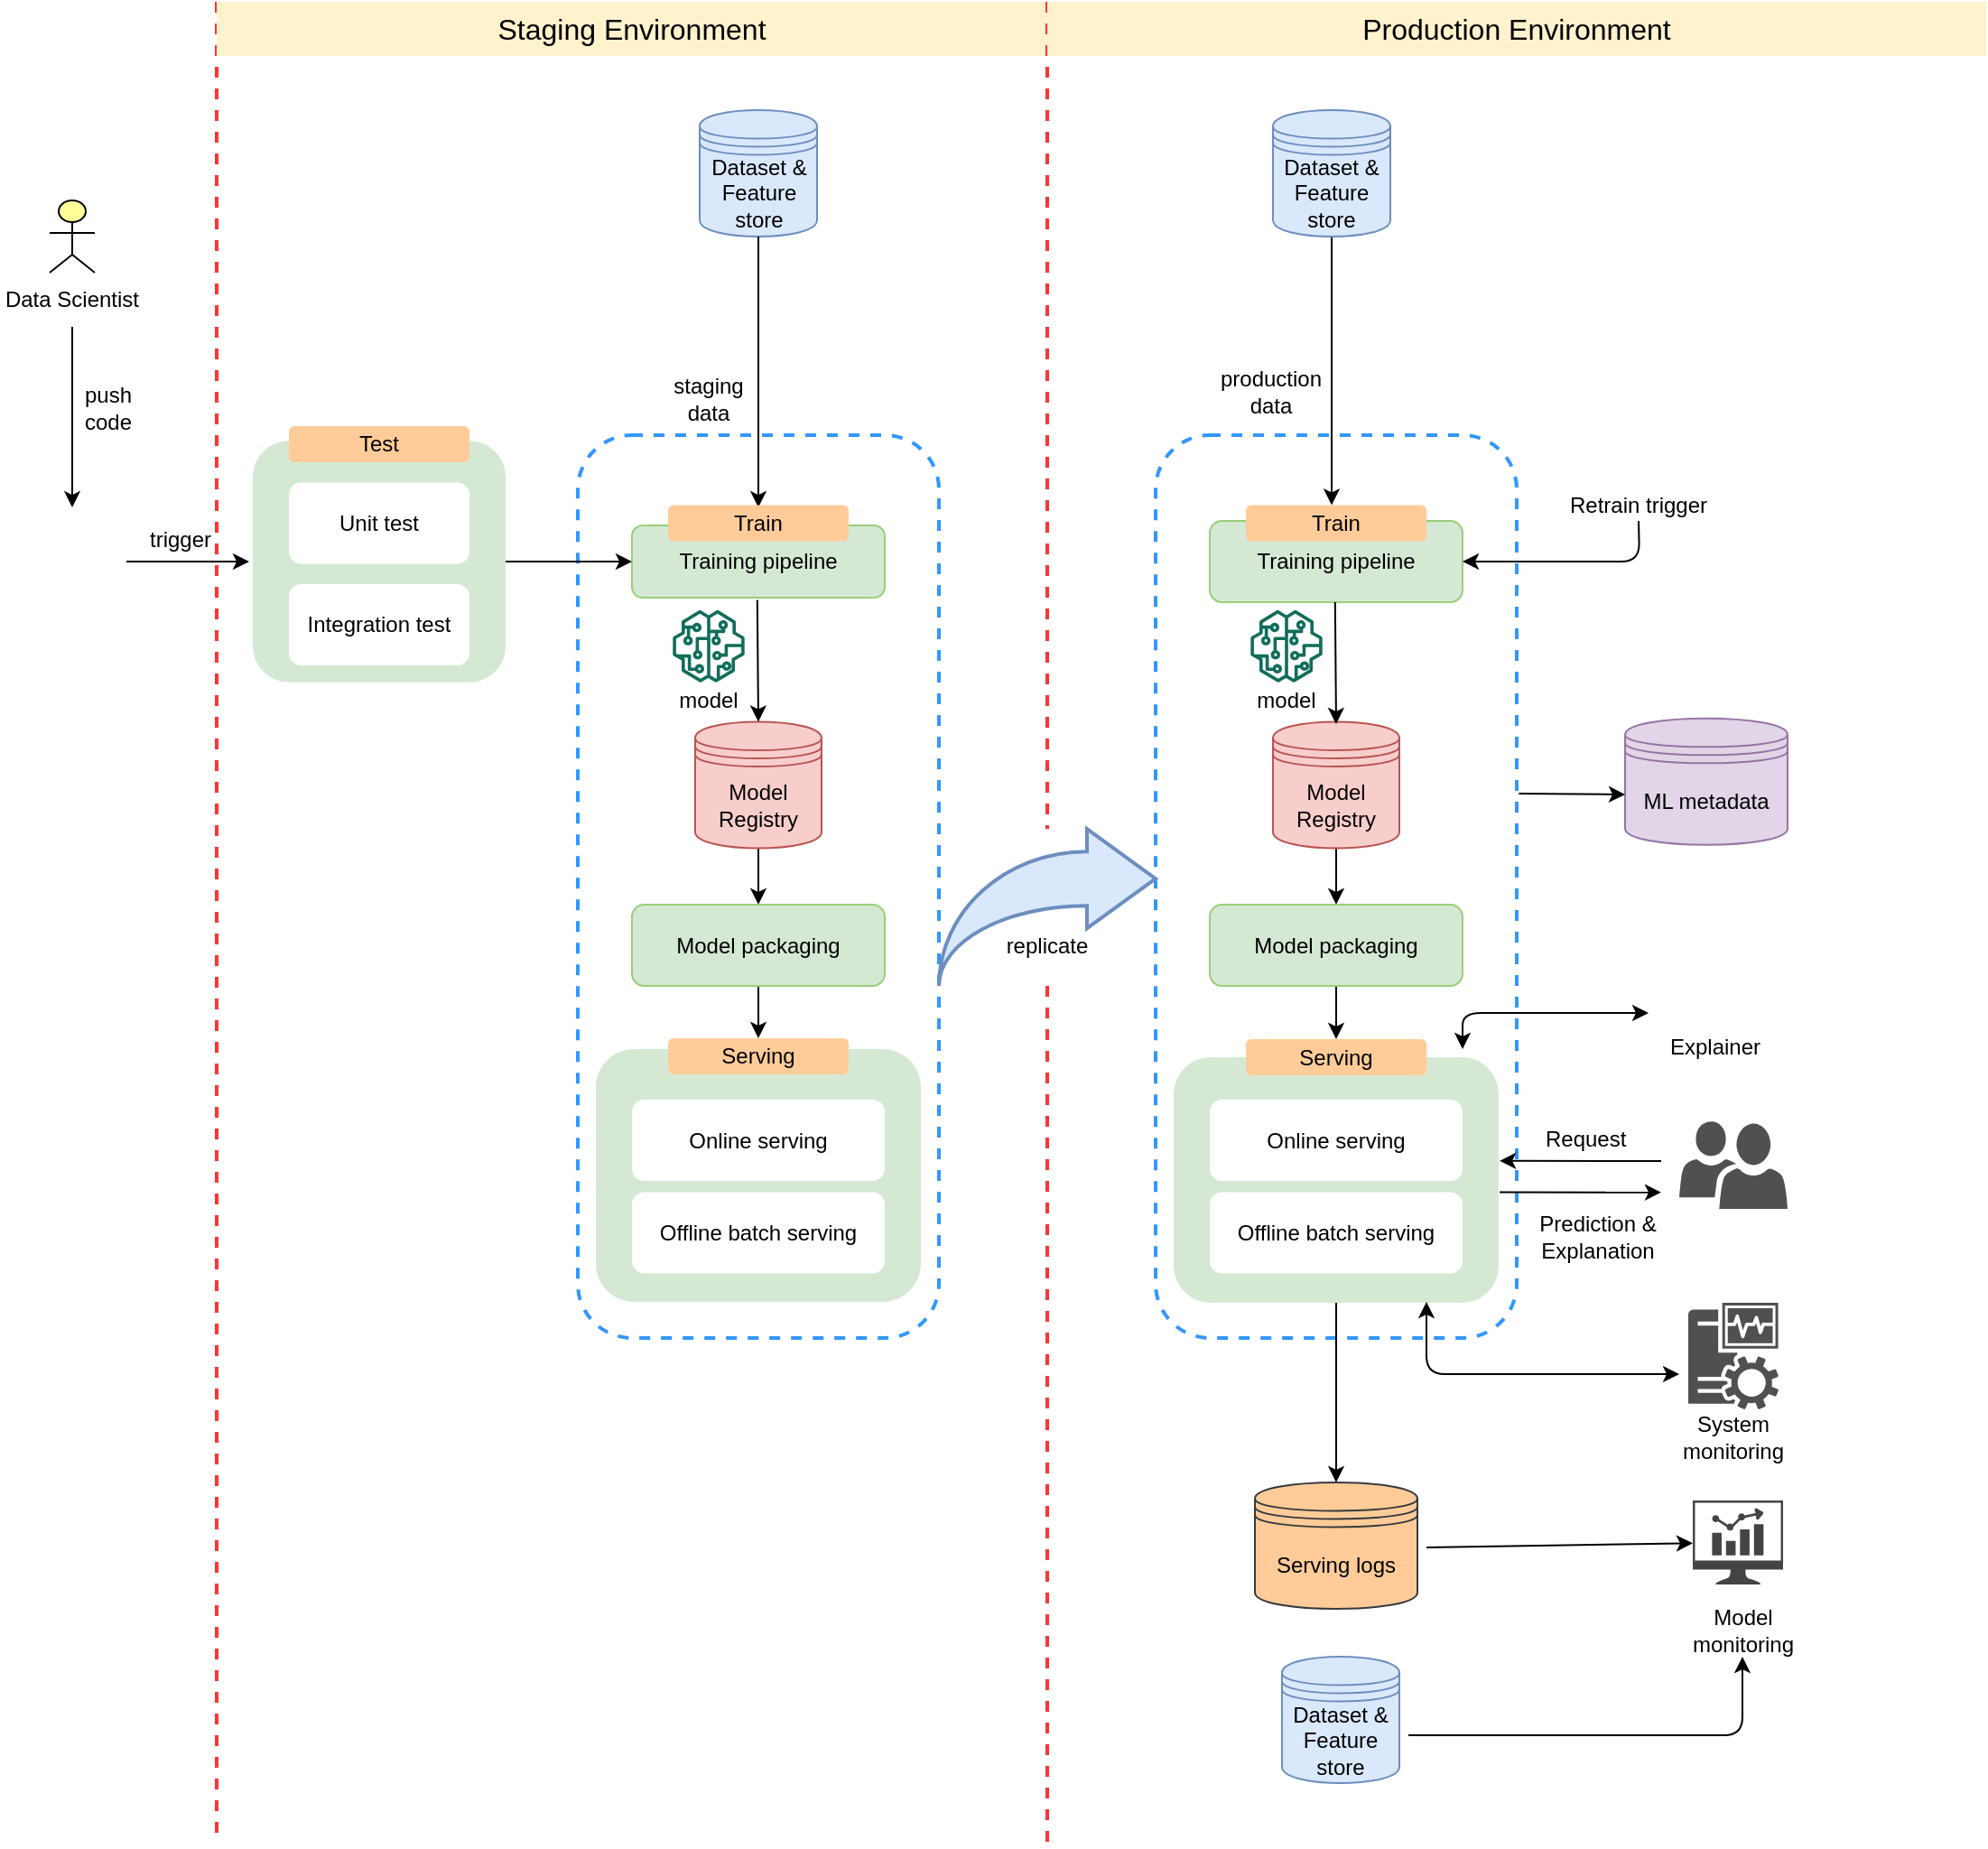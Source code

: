 <mxfile version="14.9.3" type="device"><diagram id="_pxjbHoorREBzyEqyZ7R" name="Page-1"><mxGraphModel dx="1351" dy="2046" grid="1" gridSize="10" guides="1" tooltips="1" connect="1" arrows="1" fold="1" page="1" pageScale="1" pageWidth="827" pageHeight="1169" math="0" shadow="0"><root><mxCell id="0"/><mxCell id="1" parent="0"/><mxCell id="KXdVDZZWJTgFGW0lLLbx-87" value="" style="rounded=1;whiteSpace=wrap;html=1;fillColor=none;dashed=1;strokeColor=#3297FC;strokeWidth=2;" parent="1" vertex="1"><mxGeometry x="540" y="240" width="200" height="500" as="geometry"/></mxCell><mxCell id="KXdVDZZWJTgFGW0lLLbx-3" value="Dataset &amp;amp; Feature store" style="shape=datastore;whiteSpace=wrap;html=1;fillColor=#dae8fc;strokeColor=#6c8ebf;" parent="1" vertex="1"><mxGeometry x="607.5" y="60" width="65" height="70" as="geometry"/></mxCell><mxCell id="KXdVDZZWJTgFGW0lLLbx-6" value="" style="shape=image;html=1;verticalAlign=top;verticalLabelPosition=bottom;labelBackgroundColor=#ffffff;imageAspect=0;aspect=fixed;image=https://cdn4.iconfinder.com/data/icons/logos-and-brands/512/144_Gitlab_logo_logos-128.png" parent="1" vertex="1"><mxGeometry x="230" y="280.01" width="60" height="60" as="geometry"/></mxCell><mxCell id="KXdVDZZWJTgFGW0lLLbx-8" value="" style="html=1;outlineConnect=0;whiteSpace=wrap;fillColor=#ffff99;verticalLabelPosition=bottom;verticalAlign=top;align=center;shape=mxgraph.archimate3.actor;" parent="1" vertex="1"><mxGeometry x="247.5" y="110" width="25" height="40" as="geometry"/></mxCell><mxCell id="KXdVDZZWJTgFGW0lLLbx-9" value="" style="endArrow=classic;html=1;entryX=0.5;entryY=0;entryDx=0;entryDy=0;" parent="1" target="KXdVDZZWJTgFGW0lLLbx-6" edge="1"><mxGeometry width="50" height="50" relative="1" as="geometry"><mxPoint x="260" y="180" as="sourcePoint"/><mxPoint x="230" y="320" as="targetPoint"/></mxGeometry></mxCell><mxCell id="KXdVDZZWJTgFGW0lLLbx-10" value="Data Scientist" style="text;html=1;strokeColor=none;fillColor=none;align=center;verticalAlign=middle;whiteSpace=wrap;rounded=0;" parent="1" vertex="1"><mxGeometry x="220" y="155" width="80" height="20" as="geometry"/></mxCell><mxCell id="KXdVDZZWJTgFGW0lLLbx-11" value="push code" style="text;html=1;strokeColor=none;fillColor=none;align=center;verticalAlign=middle;whiteSpace=wrap;rounded=0;" parent="1" vertex="1"><mxGeometry x="260" y="210" width="40" height="30" as="geometry"/></mxCell><mxCell id="KXdVDZZWJTgFGW0lLLbx-14" value="" style="endArrow=classic;html=1;exitX=1;exitY=0.5;exitDx=0;exitDy=0;" parent="1" source="KXdVDZZWJTgFGW0lLLbx-6" edge="1"><mxGeometry width="50" height="50" relative="1" as="geometry"><mxPoint x="350" y="310.01" as="sourcePoint"/><mxPoint x="358" y="310.01" as="targetPoint"/></mxGeometry></mxCell><mxCell id="KXdVDZZWJTgFGW0lLLbx-15" value="trigger" style="text;html=1;strokeColor=none;fillColor=none;align=center;verticalAlign=middle;whiteSpace=wrap;rounded=0;" parent="1" vertex="1"><mxGeometry x="300" y="287.51" width="40" height="20" as="geometry"/></mxCell><mxCell id="KXdVDZZWJTgFGW0lLLbx-16" value="" style="rounded=1;whiteSpace=wrap;html=1;fillColor=#d5e8d4;strokeColor=none;" parent="1" vertex="1"><mxGeometry x="360" y="243.13" width="140" height="133.75" as="geometry"/></mxCell><mxCell id="KXdVDZZWJTgFGW0lLLbx-17" value="Unit test" style="rounded=1;whiteSpace=wrap;html=1;strokeColor=none;" parent="1" vertex="1"><mxGeometry x="380" y="266.25" width="100" height="45" as="geometry"/></mxCell><mxCell id="KXdVDZZWJTgFGW0lLLbx-18" value="Integration test" style="rounded=1;whiteSpace=wrap;html=1;strokeColor=none;" parent="1" vertex="1"><mxGeometry x="380" y="322.5" width="100" height="45" as="geometry"/></mxCell><mxCell id="KXdVDZZWJTgFGW0lLLbx-25" value="" style="shape=image;html=1;verticalAlign=top;verticalLabelPosition=bottom;labelBackgroundColor=#ffffff;imageAspect=0;aspect=fixed;image=https://cdn3.iconfinder.com/data/icons/dompicon-glyph-file-format-2/256/file-csv-format-type-128.png" parent="1" vertex="1"><mxGeometry x="587.5" y="150" width="50" height="50" as="geometry"/></mxCell><mxCell id="KXdVDZZWJTgFGW0lLLbx-26" value="staging data" style="text;html=1;strokeColor=none;fillColor=none;align=center;verticalAlign=middle;whiteSpace=wrap;rounded=0;" parent="1" vertex="1"><mxGeometry x="590" y="210" width="45" height="20" as="geometry"/></mxCell><mxCell id="KXdVDZZWJTgFGW0lLLbx-29" value="" style="outlineConnect=0;fontColor=#232F3E;gradientColor=none;fillColor=#116D5B;strokeColor=none;dashed=0;verticalLabelPosition=bottom;verticalAlign=top;align=center;html=1;fontSize=12;fontStyle=0;aspect=fixed;pointerEvents=1;shape=mxgraph.aws4.sagemaker_model;" parent="1" vertex="1"><mxGeometry x="592.5" y="336.88" width="40" height="40" as="geometry"/></mxCell><mxCell id="KXdVDZZWJTgFGW0lLLbx-30" value="model" style="text;html=1;strokeColor=none;fillColor=none;align=center;verticalAlign=middle;whiteSpace=wrap;rounded=0;" parent="1" vertex="1"><mxGeometry x="590" y="376.88" width="45" height="20" as="geometry"/></mxCell><mxCell id="KXdVDZZWJTgFGW0lLLbx-70" value="" style="edgeStyle=orthogonalEdgeStyle;rounded=0;orthogonalLoop=1;jettySize=auto;html=1;strokeColor=#000000;strokeWidth=1;" parent="1" source="KXdVDZZWJTgFGW0lLLbx-31" target="KXdVDZZWJTgFGW0lLLbx-69" edge="1"><mxGeometry relative="1" as="geometry"/></mxCell><mxCell id="KXdVDZZWJTgFGW0lLLbx-31" value="Model Registry" style="shape=datastore;whiteSpace=wrap;html=1;fillColor=#f8cecc;strokeColor=#b85450;" parent="1" vertex="1"><mxGeometry x="605" y="398.75" width="70" height="70" as="geometry"/></mxCell><mxCell id="KXdVDZZWJTgFGW0lLLbx-32" value="" style="endArrow=none;html=1;dashed=1;fillColor=#dae8fc;strokeWidth=2;strokeColor=#FF3333;" parent="1" edge="1"><mxGeometry width="50" height="50" relative="1" as="geometry"><mxPoint x="340" as="sourcePoint"/><mxPoint x="340" y="1020" as="targetPoint"/></mxGeometry></mxCell><mxCell id="KXdVDZZWJTgFGW0lLLbx-33" value="" style="endArrow=none;html=1;dashed=1;fillColor=#dae8fc;strokeWidth=2;strokeColor=#FF3333;startArrow=none;" parent="1" source="KXdVDZZWJTgFGW0lLLbx-110" edge="1"><mxGeometry width="50" height="50" relative="1" as="geometry"><mxPoint x="800" y="8.75" as="sourcePoint"/><mxPoint x="800" y="1020" as="targetPoint"/></mxGeometry></mxCell><mxCell id="KXdVDZZWJTgFGW0lLLbx-34" value="&lt;font style=&quot;font-size: 16px&quot;&gt;Staging Environment&lt;/font&gt;" style="text;html=1;fillColor=#fff2cc;align=center;verticalAlign=middle;whiteSpace=wrap;rounded=0;" parent="1" vertex="1"><mxGeometry x="340" width="460" height="30" as="geometry"/></mxCell><mxCell id="KXdVDZZWJTgFGW0lLLbx-51" value="Training pipeline" style="rounded=1;whiteSpace=wrap;html=1;fillColor=#D5E8D4;strokeColor=#97D077;" parent="1" vertex="1"><mxGeometry x="570" y="290" width="140" height="40" as="geometry"/></mxCell><mxCell id="KXdVDZZWJTgFGW0lLLbx-66" value="" style="endArrow=classic;html=1;strokeColor=#000000;strokeWidth=1;exitX=0.5;exitY=1;exitDx=0;exitDy=0;entryX=0.5;entryY=0.063;entryDx=0;entryDy=0;entryPerimeter=0;" parent="1" source="KXdVDZZWJTgFGW0lLLbx-3" target="KXdVDZZWJTgFGW0lLLbx-89" edge="1"><mxGeometry width="50" height="50" relative="1" as="geometry"><mxPoint x="610" y="310" as="sourcePoint"/><mxPoint x="640" y="260" as="targetPoint"/></mxGeometry></mxCell><mxCell id="KXdVDZZWJTgFGW0lLLbx-68" value="" style="endArrow=classic;html=1;strokeColor=#000000;strokeWidth=1;exitX=0.5;exitY=1;exitDx=0;exitDy=0;" parent="1" edge="1"><mxGeometry width="50" height="50" relative="1" as="geometry"><mxPoint x="639.41" y="331.25" as="sourcePoint"/><mxPoint x="640" y="398.75" as="targetPoint"/></mxGeometry></mxCell><mxCell id="KXdVDZZWJTgFGW0lLLbx-81" value="" style="edgeStyle=orthogonalEdgeStyle;rounded=0;orthogonalLoop=1;jettySize=auto;html=1;strokeColor=#000000;strokeWidth=1;entryX=0.5;entryY=0;entryDx=0;entryDy=0;" parent="1" source="KXdVDZZWJTgFGW0lLLbx-69" target="KXdVDZZWJTgFGW0lLLbx-86" edge="1"><mxGeometry relative="1" as="geometry"/></mxCell><mxCell id="KXdVDZZWJTgFGW0lLLbx-69" value="Model packaging" style="rounded=1;whiteSpace=wrap;html=1;fillColor=#D5E8D4;strokeColor=#97D077;" parent="1" vertex="1"><mxGeometry x="570" y="500" width="140" height="45" as="geometry"/></mxCell><mxCell id="KXdVDZZWJTgFGW0lLLbx-78" value="" style="rounded=1;whiteSpace=wrap;html=1;fillColor=#d5e8d4;strokeColor=none;" parent="1" vertex="1"><mxGeometry x="550" y="580" width="180" height="140" as="geometry"/></mxCell><mxCell id="KXdVDZZWJTgFGW0lLLbx-79" value="Online serving" style="rounded=1;whiteSpace=wrap;html=1;strokeColor=none;" parent="1" vertex="1"><mxGeometry x="570" y="608" width="140" height="45" as="geometry"/></mxCell><mxCell id="KXdVDZZWJTgFGW0lLLbx-80" value="Offline batch serving" style="rounded=1;whiteSpace=wrap;html=1;strokeColor=none;" parent="1" vertex="1"><mxGeometry x="570" y="659.25" width="140" height="45" as="geometry"/></mxCell><mxCell id="KXdVDZZWJTgFGW0lLLbx-82" value="Test" style="text;html=1;fillColor=#ffcc99;align=center;verticalAlign=middle;whiteSpace=wrap;rounded=1;" parent="1" vertex="1"><mxGeometry x="380" y="235" width="100" height="20" as="geometry"/></mxCell><mxCell id="KXdVDZZWJTgFGW0lLLbx-85" value="" style="endArrow=classic;html=1;strokeColor=#000000;strokeWidth=1;exitX=1;exitY=0.5;exitDx=0;exitDy=0;entryX=0;entryY=0.5;entryDx=0;entryDy=0;" parent="1" source="KXdVDZZWJTgFGW0lLLbx-16" target="KXdVDZZWJTgFGW0lLLbx-51" edge="1"><mxGeometry width="50" height="50" relative="1" as="geometry"><mxPoint x="690" y="430" as="sourcePoint"/><mxPoint x="740" y="380" as="targetPoint"/></mxGeometry></mxCell><mxCell id="KXdVDZZWJTgFGW0lLLbx-86" value="Serving" style="text;html=1;fillColor=#ffcc99;align=center;verticalAlign=middle;whiteSpace=wrap;rounded=1;" parent="1" vertex="1"><mxGeometry x="590" y="574" width="100" height="20" as="geometry"/></mxCell><mxCell id="KXdVDZZWJTgFGW0lLLbx-89" value="Train" style="text;html=1;fillColor=#ffcc99;align=center;verticalAlign=middle;whiteSpace=wrap;rounded=1;" parent="1" vertex="1"><mxGeometry x="590" y="278.75" width="100" height="20" as="geometry"/></mxCell><mxCell id="KXdVDZZWJTgFGW0lLLbx-91" value="" style="rounded=1;whiteSpace=wrap;html=1;fillColor=none;dashed=1;strokeColor=#3297FC;strokeWidth=2;" parent="1" vertex="1"><mxGeometry x="860" y="240" width="200" height="500" as="geometry"/></mxCell><mxCell id="KXdVDZZWJTgFGW0lLLbx-92" value="" style="outlineConnect=0;fontColor=#232F3E;gradientColor=none;fillColor=#116D5B;strokeColor=none;dashed=0;verticalLabelPosition=bottom;verticalAlign=top;align=center;html=1;fontSize=12;fontStyle=0;aspect=fixed;pointerEvents=1;shape=mxgraph.aws4.sagemaker_model;" parent="1" vertex="1"><mxGeometry x="912.5" y="336.88" width="40" height="40" as="geometry"/></mxCell><mxCell id="KXdVDZZWJTgFGW0lLLbx-93" value="model" style="text;html=1;strokeColor=none;fillColor=none;align=center;verticalAlign=middle;whiteSpace=wrap;rounded=0;" parent="1" vertex="1"><mxGeometry x="910" y="376.88" width="45" height="20" as="geometry"/></mxCell><mxCell id="KXdVDZZWJTgFGW0lLLbx-94" value="" style="edgeStyle=orthogonalEdgeStyle;rounded=0;orthogonalLoop=1;jettySize=auto;html=1;strokeColor=#000000;strokeWidth=1;" parent="1" source="KXdVDZZWJTgFGW0lLLbx-95" target="KXdVDZZWJTgFGW0lLLbx-99" edge="1"><mxGeometry relative="1" as="geometry"/></mxCell><mxCell id="KXdVDZZWJTgFGW0lLLbx-95" value="Model Registry" style="shape=datastore;whiteSpace=wrap;html=1;fillColor=#f8cecc;strokeColor=#b85450;" parent="1" vertex="1"><mxGeometry x="925" y="398.75" width="70" height="70" as="geometry"/></mxCell><mxCell id="KXdVDZZWJTgFGW0lLLbx-96" value="Training pipeline" style="rounded=1;whiteSpace=wrap;html=1;fillColor=#D5E8D4;strokeColor=#97D077;" parent="1" vertex="1"><mxGeometry x="890" y="287.5" width="140" height="45" as="geometry"/></mxCell><mxCell id="KXdVDZZWJTgFGW0lLLbx-97" value="" style="endArrow=classic;html=1;strokeColor=#000000;strokeWidth=1;exitX=0.5;exitY=1;exitDx=0;exitDy=0;" parent="1" edge="1"><mxGeometry width="50" height="50" relative="1" as="geometry"><mxPoint x="959.41" y="332.5" as="sourcePoint"/><mxPoint x="960" y="400" as="targetPoint"/></mxGeometry></mxCell><mxCell id="KXdVDZZWJTgFGW0lLLbx-98" value="" style="edgeStyle=orthogonalEdgeStyle;rounded=0;orthogonalLoop=1;jettySize=auto;html=1;strokeColor=#000000;strokeWidth=1;entryX=0.5;entryY=0;entryDx=0;entryDy=0;" parent="1" source="KXdVDZZWJTgFGW0lLLbx-99" target="KXdVDZZWJTgFGW0lLLbx-103" edge="1"><mxGeometry relative="1" as="geometry"/></mxCell><mxCell id="KXdVDZZWJTgFGW0lLLbx-99" value="Model packaging" style="rounded=1;whiteSpace=wrap;html=1;fillColor=#D5E8D4;strokeColor=#97D077;" parent="1" vertex="1"><mxGeometry x="890" y="500" width="140" height="45" as="geometry"/></mxCell><mxCell id="KXdVDZZWJTgFGW0lLLbx-115" value="" style="edgeStyle=orthogonalEdgeStyle;rounded=0;orthogonalLoop=1;jettySize=auto;html=1;strokeWidth=1;exitX=0.5;exitY=1;exitDx=0;exitDy=0;" parent="1" source="KXdVDZZWJTgFGW0lLLbx-100" target="KXdVDZZWJTgFGW0lLLbx-113" edge="1"><mxGeometry relative="1" as="geometry"/></mxCell><mxCell id="KXdVDZZWJTgFGW0lLLbx-100" value="" style="rounded=1;whiteSpace=wrap;html=1;fillColor=#d5e8d4;strokeColor=none;" parent="1" vertex="1"><mxGeometry x="870" y="584.5" width="180" height="136" as="geometry"/></mxCell><mxCell id="KXdVDZZWJTgFGW0lLLbx-101" value="Online serving" style="rounded=1;whiteSpace=wrap;html=1;strokeColor=none;" parent="1" vertex="1"><mxGeometry x="890" y="608" width="140" height="45" as="geometry"/></mxCell><mxCell id="KXdVDZZWJTgFGW0lLLbx-102" value="Offline batch serving" style="rounded=1;whiteSpace=wrap;html=1;strokeColor=none;" parent="1" vertex="1"><mxGeometry x="890" y="659.25" width="140" height="45" as="geometry"/></mxCell><mxCell id="KXdVDZZWJTgFGW0lLLbx-103" value="Serving" style="text;html=1;fillColor=#ffcc99;align=center;verticalAlign=middle;whiteSpace=wrap;rounded=1;" parent="1" vertex="1"><mxGeometry x="910" y="574.5" width="100" height="20" as="geometry"/></mxCell><mxCell id="KXdVDZZWJTgFGW0lLLbx-104" value="Train" style="text;html=1;fillColor=#ffcc99;align=center;verticalAlign=middle;whiteSpace=wrap;rounded=1;" parent="1" vertex="1"><mxGeometry x="910" y="278.75" width="100" height="20" as="geometry"/></mxCell><mxCell id="KXdVDZZWJTgFGW0lLLbx-106" value="" style="shape=image;html=1;verticalAlign=top;verticalLabelPosition=bottom;labelBackgroundColor=#ffffff;imageAspect=0;aspect=fixed;image=https://cdn3.iconfinder.com/data/icons/dompicon-glyph-file-format-2/256/file-csv-format-type-128.png" parent="1" vertex="1"><mxGeometry x="898.75" y="150" width="50" height="50" as="geometry"/></mxCell><mxCell id="KXdVDZZWJTgFGW0lLLbx-107" value="production&lt;br&gt;data" style="text;html=1;strokeColor=none;fillColor=none;align=center;verticalAlign=middle;whiteSpace=wrap;rounded=0;" parent="1" vertex="1"><mxGeometry x="895" y="200" width="57.5" height="31.26" as="geometry"/></mxCell><mxCell id="KXdVDZZWJTgFGW0lLLbx-108" value="" style="endArrow=classic;html=1;strokeColor=#000000;strokeWidth=1;exitX=0.5;exitY=1;exitDx=0;exitDy=0;entryX=0.5;entryY=0.063;entryDx=0;entryDy=0;entryPerimeter=0;" parent="1" edge="1"><mxGeometry width="50" height="50" relative="1" as="geometry"><mxPoint x="957.5" y="130" as="sourcePoint"/><mxPoint x="957.5" y="278.75" as="targetPoint"/></mxGeometry></mxCell><mxCell id="KXdVDZZWJTgFGW0lLLbx-110" value="" style="html=1;shadow=0;dashed=0;align=center;verticalAlign=middle;shape=mxgraph.arrows2.jumpInArrow;dy=15;dx=38;arrowHead=55;rounded=1;strokeWidth=2;fillColor=#dae8fc;strokeColor=#6c8ebf;" parent="1" vertex="1"><mxGeometry x="740" y="458.12" width="120" height="86.88" as="geometry"/></mxCell><mxCell id="KXdVDZZWJTgFGW0lLLbx-111" value="" style="endArrow=none;html=1;dashed=1;fillColor=#dae8fc;strokeWidth=2;strokeColor=#FF3333;exitX=0;exitY=0;exitDx=0;exitDy=0;" parent="1" source="KXdVDZZWJTgFGW0lLLbx-119" target="KXdVDZZWJTgFGW0lLLbx-110" edge="1"><mxGeometry width="50" height="50" relative="1" as="geometry"><mxPoint x="800" y="8.75" as="sourcePoint"/><mxPoint x="800" y="828.75" as="targetPoint"/></mxGeometry></mxCell><mxCell id="KXdVDZZWJTgFGW0lLLbx-112" value="replicate" style="text;html=1;strokeColor=none;fillColor=none;align=center;verticalAlign=middle;whiteSpace=wrap;rounded=0;dashed=1;" parent="1" vertex="1"><mxGeometry x="770" y="512.5" width="60" height="20" as="geometry"/></mxCell><mxCell id="KXdVDZZWJTgFGW0lLLbx-113" value="Serving logs" style="shape=datastore;whiteSpace=wrap;html=1;strokeColor=#36393d;fillColor=#FFCC99;" parent="1" vertex="1"><mxGeometry x="915" y="820" width="90" height="70" as="geometry"/></mxCell><mxCell id="KXdVDZZWJTgFGW0lLLbx-117" value="" style="endArrow=classic;startArrow=classic;html=1;strokeColor=#000000;strokeWidth=1;" parent="1" edge="1"><mxGeometry width="50" height="50" relative="1" as="geometry"><mxPoint x="1150" y="760" as="sourcePoint"/><mxPoint x="1010" y="720" as="targetPoint"/><Array as="points"><mxPoint x="1010" y="760"/></Array></mxGeometry></mxCell><mxCell id="KXdVDZZWJTgFGW0lLLbx-118" value="System monitoring" style="text;html=1;strokeColor=none;fillColor=none;align=center;verticalAlign=middle;whiteSpace=wrap;rounded=0;dashed=1;" parent="1" vertex="1"><mxGeometry x="1150" y="779.5" width="60" height="30" as="geometry"/></mxCell><mxCell id="KXdVDZZWJTgFGW0lLLbx-119" value="&lt;font style=&quot;font-size: 16px&quot;&gt;Production Environment&lt;/font&gt;" style="text;html=1;fillColor=#fff2cc;align=center;verticalAlign=middle;whiteSpace=wrap;rounded=0;" parent="1" vertex="1"><mxGeometry x="800" width="520" height="30" as="geometry"/></mxCell><mxCell id="KXdVDZZWJTgFGW0lLLbx-120" value="" style="pointerEvents=1;shadow=0;dashed=0;html=1;strokeColor=none;fillColor=#505050;labelPosition=center;verticalLabelPosition=bottom;verticalAlign=top;outlineConnect=0;align=center;shape=mxgraph.office.servers.monitoring_sql_reporting_services;rounded=1;" parent="1" vertex="1"><mxGeometry x="1155" y="720.5" width="50" height="59" as="geometry"/></mxCell><mxCell id="KXdVDZZWJTgFGW0lLLbx-121" value="" style="pointerEvents=1;shadow=0;dashed=0;html=1;strokeColor=none;labelPosition=center;verticalLabelPosition=bottom;verticalAlign=top;align=center;fillColor=#505050;shape=mxgraph.mscae.intune.user_group;rounded=1;" parent="1" vertex="1"><mxGeometry x="1150" y="620" width="60" height="48.5" as="geometry"/></mxCell><mxCell id="KXdVDZZWJTgFGW0lLLbx-122" value="" style="shape=image;html=1;verticalAlign=top;verticalLabelPosition=bottom;labelBackgroundColor=#ffffff;imageAspect=0;aspect=fixed;image=https://cdn3.iconfinder.com/data/icons/customer-support-24/64/explain-give-information-support-customer-128.png;rounded=1;dashed=1;strokeColor=#000000;strokeWidth=2;fillColor=#FFCC99;" parent="1" vertex="1"><mxGeometry x="1140" y="511.5" width="57.5" height="57.5" as="geometry"/></mxCell><mxCell id="KXdVDZZWJTgFGW0lLLbx-123" value="" style="endArrow=classic;startArrow=classic;html=1;strokeColor=#000000;strokeWidth=1;" parent="1" edge="1"><mxGeometry width="50" height="50" relative="1" as="geometry"><mxPoint x="1133" y="560" as="sourcePoint"/><mxPoint x="1030" y="580" as="targetPoint"/><Array as="points"><mxPoint x="1030" y="560"/></Array></mxGeometry></mxCell><mxCell id="KXdVDZZWJTgFGW0lLLbx-124" value="Explainer" style="text;html=1;strokeColor=none;fillColor=none;align=center;verticalAlign=middle;whiteSpace=wrap;rounded=0;dashed=1;" parent="1" vertex="1"><mxGeometry x="1140" y="564" width="60" height="30" as="geometry"/></mxCell><mxCell id="KXdVDZZWJTgFGW0lLLbx-125" value="" style="endArrow=classic;html=1;strokeColor=#000000;strokeWidth=1;entryX=1.003;entryY=0.422;entryDx=0;entryDy=0;entryPerimeter=0;" parent="1" target="KXdVDZZWJTgFGW0lLLbx-100" edge="1"><mxGeometry width="50" height="50" relative="1" as="geometry"><mxPoint x="1140" y="642" as="sourcePoint"/><mxPoint x="740" y="420" as="targetPoint"/></mxGeometry></mxCell><mxCell id="KXdVDZZWJTgFGW0lLLbx-126" value="" style="endArrow=classic;html=1;strokeColor=#000000;strokeWidth=1;entryX=1.003;entryY=0.422;entryDx=0;entryDy=0;entryPerimeter=0;" parent="1" edge="1"><mxGeometry width="50" height="50" relative="1" as="geometry"><mxPoint x="1050.54" y="659.252" as="sourcePoint"/><mxPoint x="1140" y="659.36" as="targetPoint"/></mxGeometry></mxCell><mxCell id="KXdVDZZWJTgFGW0lLLbx-127" value="Request&amp;nbsp;" style="text;html=1;strokeColor=none;fillColor=none;align=center;verticalAlign=middle;whiteSpace=wrap;rounded=0;dashed=1;" parent="1" vertex="1"><mxGeometry x="1080" y="620" width="40" height="20" as="geometry"/></mxCell><mxCell id="KXdVDZZWJTgFGW0lLLbx-128" value="Prediction &amp;amp; Explanation" style="text;html=1;strokeColor=none;fillColor=none;align=center;verticalAlign=middle;whiteSpace=wrap;rounded=0;dashed=1;" parent="1" vertex="1"><mxGeometry x="1070" y="668.5" width="70" height="31.5" as="geometry"/></mxCell><mxCell id="KXdVDZZWJTgFGW0lLLbx-130" value="" style="shape=image;html=1;verticalAlign=top;verticalLabelPosition=bottom;labelBackgroundColor=#ffffff;imageAspect=0;aspect=fixed;image=https://cdn1.iconfinder.com/data/icons/business-456/500/management-128.png;rounded=1;dashed=1;strokeColor=#000000;strokeWidth=2;fillColor=#FFCC99;" parent="1" vertex="1"><mxGeometry x="1102.5" y="221.25" width="50" height="50" as="geometry"/></mxCell><mxCell id="KXdVDZZWJTgFGW0lLLbx-131" value="" style="endArrow=classic;html=1;strokeColor=#000000;strokeWidth=1;entryX=1;entryY=0.5;entryDx=0;entryDy=0;exitX=0.5;exitY=1;exitDx=0;exitDy=0;" parent="1" source="KXdVDZZWJTgFGW0lLLbx-132" target="KXdVDZZWJTgFGW0lLLbx-96" edge="1"><mxGeometry width="50" height="50" relative="1" as="geometry"><mxPoint x="1104" y="290" as="sourcePoint"/><mxPoint x="760" y="330" as="targetPoint"/><Array as="points"><mxPoint x="1128" y="310"/></Array></mxGeometry></mxCell><mxCell id="KXdVDZZWJTgFGW0lLLbx-132" value="Retrain trigger" style="text;html=1;strokeColor=none;fillColor=none;align=center;verticalAlign=middle;whiteSpace=wrap;rounded=0;dashed=1;" parent="1" vertex="1"><mxGeometry x="1085" y="271.25" width="85" height="16.25" as="geometry"/></mxCell><mxCell id="Qmaq1xcUq6QAQFltwBau-1" value="ML metadata" style="shape=datastore;whiteSpace=wrap;html=1;strokeColor=#9673a6;fillColor=#e1d5e7;" vertex="1" parent="1"><mxGeometry x="1120" y="396.88" width="90" height="70" as="geometry"/></mxCell><mxCell id="Qmaq1xcUq6QAQFltwBau-2" value="" style="endArrow=classic;html=1;exitX=1.006;exitY=0.397;exitDx=0;exitDy=0;exitPerimeter=0;" edge="1" parent="1" source="KXdVDZZWJTgFGW0lLLbx-91"><mxGeometry width="50" height="50" relative="1" as="geometry"><mxPoint x="700" y="470" as="sourcePoint"/><mxPoint x="1120" y="439" as="targetPoint"/></mxGeometry></mxCell><mxCell id="Qmaq1xcUq6QAQFltwBau-6" value="Model&lt;br&gt;monitoring" style="text;html=1;strokeColor=none;fillColor=none;align=center;verticalAlign=middle;whiteSpace=wrap;rounded=0;dashed=1;" vertex="1" parent="1"><mxGeometry x="1152.5" y="886.5" width="65" height="30" as="geometry"/></mxCell><mxCell id="Qmaq1xcUq6QAQFltwBau-7" value="Dataset &amp;amp; Feature store" style="shape=datastore;whiteSpace=wrap;html=1;fillColor=#dae8fc;strokeColor=#6c8ebf;" vertex="1" parent="1"><mxGeometry x="925" y="60" width="65" height="70" as="geometry"/></mxCell><mxCell id="Qmaq1xcUq6QAQFltwBau-8" value="Dataset &amp;amp; Feature store" style="shape=datastore;whiteSpace=wrap;html=1;fillColor=#dae8fc;strokeColor=#6c8ebf;" vertex="1" parent="1"><mxGeometry x="930" y="916.5" width="65" height="70" as="geometry"/></mxCell><mxCell id="Qmaq1xcUq6QAQFltwBau-10" value="" style="endArrow=classic;html=1;entryX=0.5;entryY=1;entryDx=0;entryDy=0;" edge="1" parent="1" target="Qmaq1xcUq6QAQFltwBau-6"><mxGeometry width="50" height="50" relative="1" as="geometry"><mxPoint x="1000" y="960" as="sourcePoint"/><mxPoint x="1188" y="920" as="targetPoint"/><Array as="points"><mxPoint x="1185" y="960"/></Array></mxGeometry></mxCell><mxCell id="Qmaq1xcUq6QAQFltwBau-3" value="" style="pointerEvents=1;shadow=0;dashed=0;html=1;strokeColor=none;fillColor=#434445;aspect=fixed;labelPosition=center;verticalLabelPosition=bottom;verticalAlign=top;align=center;outlineConnect=0;shape=mxgraph.vvd.nsx_dashboard;" vertex="1" parent="1"><mxGeometry x="1157.5" y="830" width="50" height="46.5" as="geometry"/></mxCell><mxCell id="Qmaq1xcUq6QAQFltwBau-14" value="" style="endArrow=classic;html=1;" edge="1" parent="1" target="Qmaq1xcUq6QAQFltwBau-3"><mxGeometry width="50" height="50" relative="1" as="geometry"><mxPoint x="1010" y="856" as="sourcePoint"/><mxPoint x="830" y="800" as="targetPoint"/></mxGeometry></mxCell></root></mxGraphModel></diagram></mxfile>